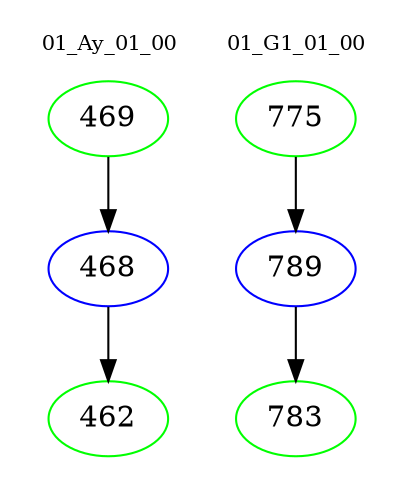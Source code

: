 digraph{
subgraph cluster_0 {
color = white
label = "01_Ay_01_00";
fontsize=10;
T0_469 [label="469", color="green"]
T0_469 -> T0_468 [color="black"]
T0_468 [label="468", color="blue"]
T0_468 -> T0_462 [color="black"]
T0_462 [label="462", color="green"]
}
subgraph cluster_1 {
color = white
label = "01_G1_01_00";
fontsize=10;
T1_775 [label="775", color="green"]
T1_775 -> T1_789 [color="black"]
T1_789 [label="789", color="blue"]
T1_789 -> T1_783 [color="black"]
T1_783 [label="783", color="green"]
}
}
